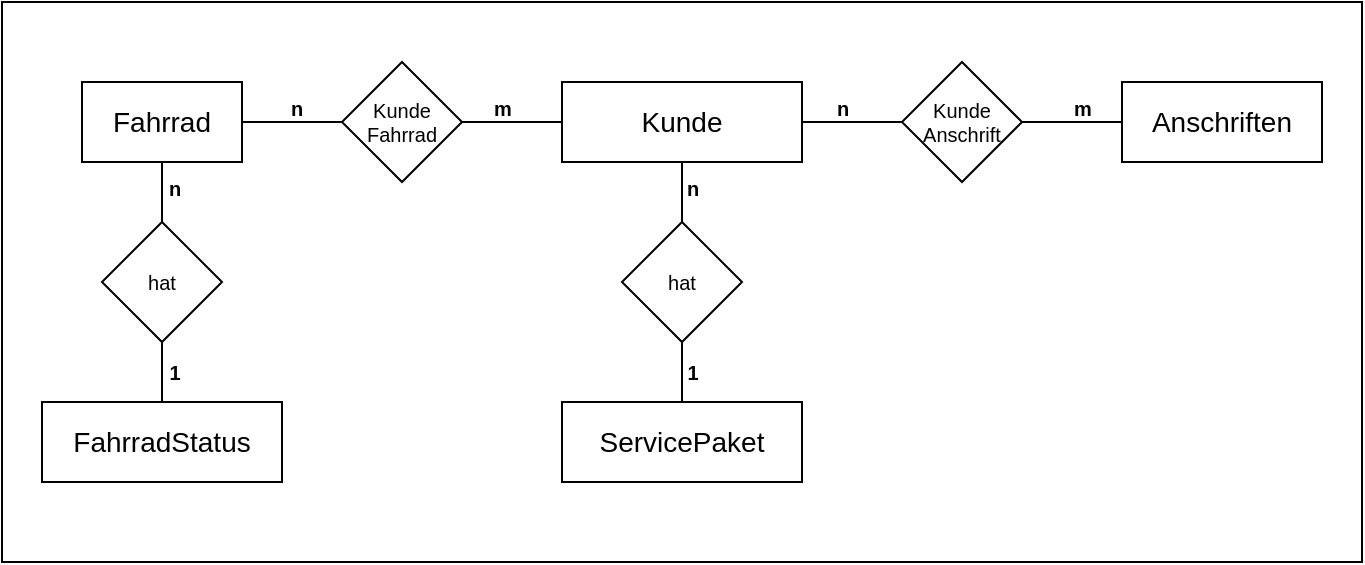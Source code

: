 <mxfile version="17.4.0" type="device"><diagram id="3AfmPow8brI06fn5WtZS" name="Page-1"><mxGraphModel dx="1422" dy="794" grid="1" gridSize="10" guides="1" tooltips="1" connect="1" arrows="1" fold="1" page="1" pageScale="1" pageWidth="827" pageHeight="1169" math="0" shadow="0"><root><mxCell id="0"/><mxCell id="1" parent="0"/><mxCell id="22" value="" style="whiteSpace=wrap;html=1;fillColor=#FFFFFF;fontColor=#000000;strokeColor=#000000;" parent="1" vertex="1"><mxGeometry x="80" y="280" width="680" height="280" as="geometry"/></mxCell><mxCell id="2" value="Fahrrad" style="rounded=0;whiteSpace=wrap;html=1;strokeWidth=1;fillColor=none;fontSize=14;fontColor=#000000;strokeColor=#000000;" parent="1" vertex="1"><mxGeometry x="120" y="320" width="80" height="40" as="geometry"/></mxCell><mxCell id="3" value="FahrradStatus" style="rounded=0;whiteSpace=wrap;html=1;strokeWidth=1;fillColor=none;fontSize=14;fontColor=#000000;strokeColor=#000000;" parent="1" vertex="1"><mxGeometry x="100" y="480" width="120" height="40" as="geometry"/></mxCell><mxCell id="4" value="Kunde" style="rounded=0;whiteSpace=wrap;html=1;strokeWidth=1;fillColor=none;fontSize=14;fontColor=#000000;strokeColor=#000000;" parent="1" vertex="1"><mxGeometry x="360" y="320" width="120" height="40" as="geometry"/></mxCell><mxCell id="5" value="ServicePaket" style="rounded=0;whiteSpace=wrap;html=1;strokeWidth=1;fillColor=none;fontSize=14;fontColor=#000000;strokeColor=#000000;" parent="1" vertex="1"><mxGeometry x="360" y="480" width="120" height="40" as="geometry"/></mxCell><mxCell id="6" value="Anschriften" style="rounded=0;whiteSpace=wrap;html=1;strokeWidth=1;fillColor=none;fontSize=14;fontColor=#000000;strokeColor=#000000;" parent="1" vertex="1"><mxGeometry x="640" y="320" width="100" height="40" as="geometry"/></mxCell><mxCell id="7" value="Kunde&lt;br&gt;Anschrift" style="rhombus;whiteSpace=wrap;html=1;labelBackgroundColor=none;fontSize=10;strokeWidth=1;fillColor=none;fontColor=#000000;strokeColor=#000000;" parent="1" vertex="1"><mxGeometry x="530" y="310" width="60" height="60" as="geometry"/></mxCell><mxCell id="8" value="" style="endArrow=none;html=1;fontSize=10;exitX=0;exitY=0.5;exitDx=0;exitDy=0;entryX=1;entryY=0.5;entryDx=0;entryDy=0;fontColor=#000000;strokeColor=#000000;" parent="1" source="7" target="4" edge="1"><mxGeometry width="50" height="50" relative="1" as="geometry"><mxPoint x="390" y="420" as="sourcePoint"/><mxPoint x="440" y="370" as="targetPoint"/></mxGeometry></mxCell><mxCell id="9" value="" style="endArrow=none;html=1;fontSize=10;entryX=1;entryY=0.5;entryDx=0;entryDy=0;exitX=0;exitY=0.5;exitDx=0;exitDy=0;fontColor=#000000;strokeColor=#000000;" parent="1" source="6" target="7" edge="1"><mxGeometry width="50" height="50" relative="1" as="geometry"><mxPoint x="390" y="420" as="sourcePoint"/><mxPoint x="440" y="370" as="targetPoint"/></mxGeometry></mxCell><mxCell id="10" value="hat" style="rhombus;whiteSpace=wrap;html=1;labelBackgroundColor=none;fontSize=10;strokeWidth=1;fillColor=none;fontColor=#000000;strokeColor=#000000;" parent="1" vertex="1"><mxGeometry x="390" y="390" width="60" height="60" as="geometry"/></mxCell><mxCell id="11" value="" style="endArrow=none;html=1;fontSize=10;entryX=0.5;entryY=1;entryDx=0;entryDy=0;exitX=0.5;exitY=0;exitDx=0;exitDy=0;fontColor=#000000;strokeColor=#000000;" parent="1" source="10" target="4" edge="1"><mxGeometry width="50" height="50" relative="1" as="geometry"><mxPoint x="390" y="420" as="sourcePoint"/><mxPoint x="440" y="370" as="targetPoint"/></mxGeometry></mxCell><mxCell id="12" value="" style="endArrow=none;html=1;fontSize=10;entryX=0.5;entryY=1;entryDx=0;entryDy=0;exitX=0.5;exitY=0;exitDx=0;exitDy=0;fontColor=#000000;strokeColor=#000000;" parent="1" source="5" target="10" edge="1"><mxGeometry width="50" height="50" relative="1" as="geometry"><mxPoint x="390" y="420" as="sourcePoint"/><mxPoint x="440" y="370" as="targetPoint"/></mxGeometry></mxCell><mxCell id="13" value="Kunde&lt;br&gt;Fahrrad" style="rhombus;whiteSpace=wrap;html=1;labelBackgroundColor=none;fontSize=10;strokeWidth=1;fillColor=none;fontColor=#000000;strokeColor=#000000;" parent="1" vertex="1"><mxGeometry x="250" y="310" width="60" height="60" as="geometry"/></mxCell><mxCell id="14" value="hat" style="rhombus;whiteSpace=wrap;html=1;labelBackgroundColor=none;fontSize=10;strokeWidth=1;fillColor=none;fontColor=#000000;strokeColor=#000000;" parent="1" vertex="1"><mxGeometry x="130" y="390" width="60" height="60" as="geometry"/></mxCell><mxCell id="15" value="" style="endArrow=none;html=1;fontSize=10;entryX=0.5;entryY=1;entryDx=0;entryDy=0;exitX=0.5;exitY=0;exitDx=0;exitDy=0;fontColor=#000000;strokeColor=#000000;" parent="1" source="14" target="2" edge="1"><mxGeometry width="50" height="50" relative="1" as="geometry"><mxPoint x="390" y="420" as="sourcePoint"/><mxPoint x="440" y="370" as="targetPoint"/></mxGeometry></mxCell><mxCell id="16" value="" style="endArrow=none;html=1;fontSize=10;exitX=0.5;exitY=0;exitDx=0;exitDy=0;entryX=0.5;entryY=1;entryDx=0;entryDy=0;fontColor=#000000;strokeColor=#000000;" parent="1" source="3" target="14" edge="1"><mxGeometry width="50" height="50" relative="1" as="geometry"><mxPoint x="390" y="420" as="sourcePoint"/><mxPoint x="440" y="370" as="targetPoint"/></mxGeometry></mxCell><mxCell id="17" value="" style="endArrow=none;html=1;fontSize=10;exitX=1;exitY=0.5;exitDx=0;exitDy=0;entryX=0;entryY=0.5;entryDx=0;entryDy=0;fontColor=#000000;strokeColor=#000000;" parent="1" source="2" target="13" edge="1"><mxGeometry width="50" height="50" relative="1" as="geometry"><mxPoint x="390" y="420" as="sourcePoint"/><mxPoint x="440" y="370" as="targetPoint"/></mxGeometry></mxCell><mxCell id="18" value="" style="endArrow=none;html=1;fontSize=10;exitX=1;exitY=0.5;exitDx=0;exitDy=0;entryX=0;entryY=0.5;entryDx=0;entryDy=0;fontColor=#000000;strokeColor=#000000;" parent="1" source="13" target="4" edge="1"><mxGeometry width="50" height="50" relative="1" as="geometry"><mxPoint x="390" y="420" as="sourcePoint"/><mxPoint x="440" y="370" as="targetPoint"/></mxGeometry></mxCell><mxCell id="23" value="&lt;font style=&quot;font-size: 10px&quot;&gt;n&lt;/font&gt;" style="text;strokeColor=none;fillColor=none;html=1;fontSize=24;fontStyle=1;verticalAlign=middle;align=center;fontColor=#000000;" parent="1" vertex="1"><mxGeometry x="217" y="315" width="19" height="27" as="geometry"/></mxCell><mxCell id="24" value="&lt;font style=&quot;font-size: 10px&quot;&gt;m&lt;/font&gt;" style="text;strokeColor=none;fillColor=none;html=1;fontSize=24;fontStyle=1;verticalAlign=middle;align=center;fontColor=#000000;" parent="1" vertex="1"><mxGeometry x="320" y="315" width="19" height="27" as="geometry"/></mxCell><mxCell id="25" value="&lt;font style=&quot;font-size: 10px&quot;&gt;n&lt;/font&gt;" style="text;strokeColor=none;fillColor=none;html=1;fontSize=24;fontStyle=1;verticalAlign=middle;align=center;fontColor=#000000;" parent="1" vertex="1"><mxGeometry x="156" y="355" width="19" height="27" as="geometry"/></mxCell><mxCell id="26" value="&lt;font style=&quot;font-size: 10px&quot;&gt;1&lt;/font&gt;" style="text;strokeColor=none;fillColor=none;html=1;fontSize=24;fontStyle=1;verticalAlign=middle;align=center;fontColor=#000000;" parent="1" vertex="1"><mxGeometry x="156" y="447" width="19" height="27" as="geometry"/></mxCell><mxCell id="27" value="&lt;font style=&quot;font-size: 10px&quot;&gt;n&lt;/font&gt;" style="text;strokeColor=none;fillColor=none;html=1;fontSize=24;fontStyle=1;verticalAlign=middle;align=center;fontColor=#000000;" parent="1" vertex="1"><mxGeometry x="415" y="355" width="19" height="27" as="geometry"/></mxCell><mxCell id="28" value="&lt;font style=&quot;font-size: 10px&quot;&gt;1&lt;/font&gt;" style="text;strokeColor=none;fillColor=none;html=1;fontSize=24;fontStyle=1;verticalAlign=middle;align=center;fontColor=#000000;" parent="1" vertex="1"><mxGeometry x="415" y="447" width="19" height="27" as="geometry"/></mxCell><mxCell id="29" value="&lt;font style=&quot;font-size: 10px&quot;&gt;m&lt;/font&gt;" style="text;strokeColor=none;fillColor=none;html=1;fontSize=24;fontStyle=1;verticalAlign=middle;align=center;fontColor=#000000;" parent="1" vertex="1"><mxGeometry x="610" y="315" width="19" height="27" as="geometry"/></mxCell><mxCell id="30" value="&lt;font style=&quot;font-size: 10px&quot;&gt;n&lt;/font&gt;" style="text;strokeColor=none;fillColor=none;html=1;fontSize=24;fontStyle=1;verticalAlign=middle;align=center;fontColor=#000000;" parent="1" vertex="1"><mxGeometry x="490" y="315" width="19" height="27" as="geometry"/></mxCell></root></mxGraphModel></diagram></mxfile>
